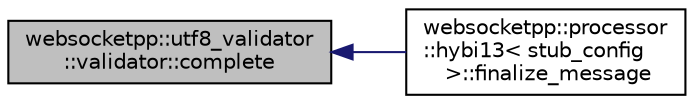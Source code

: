 digraph "websocketpp::utf8_validator::validator::complete"
{
  edge [fontname="Helvetica",fontsize="10",labelfontname="Helvetica",labelfontsize="10"];
  node [fontname="Helvetica",fontsize="10",shape=record];
  rankdir="LR";
  Node1 [label="websocketpp::utf8_validator\l::validator::complete",height=0.2,width=0.4,color="black", fillcolor="grey75", style="filled", fontcolor="black"];
  Node1 -> Node2 [dir="back",color="midnightblue",fontsize="10",style="solid",fontname="Helvetica"];
  Node2 [label="websocketpp::processor\l::hybi13\< stub_config\l \>::finalize_message",height=0.2,width=0.4,color="black", fillcolor="white", style="filled",URL="$classwebsocketpp_1_1processor_1_1hybi13.html#a906398e2c23370de53d4f3572657ad05",tooltip="Perform any finalization actions on an incoming message. "];
}
